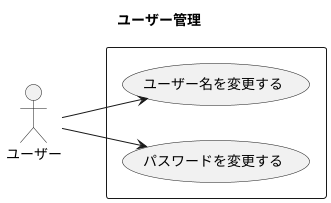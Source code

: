 @startuml
title ユーザー管理
left to right direction
actor ユーザー
rectangle {
    ユーザー --> (ユーザー名を変更する)
    ユーザー --> (パスワードを変更する)
}
@enduml
